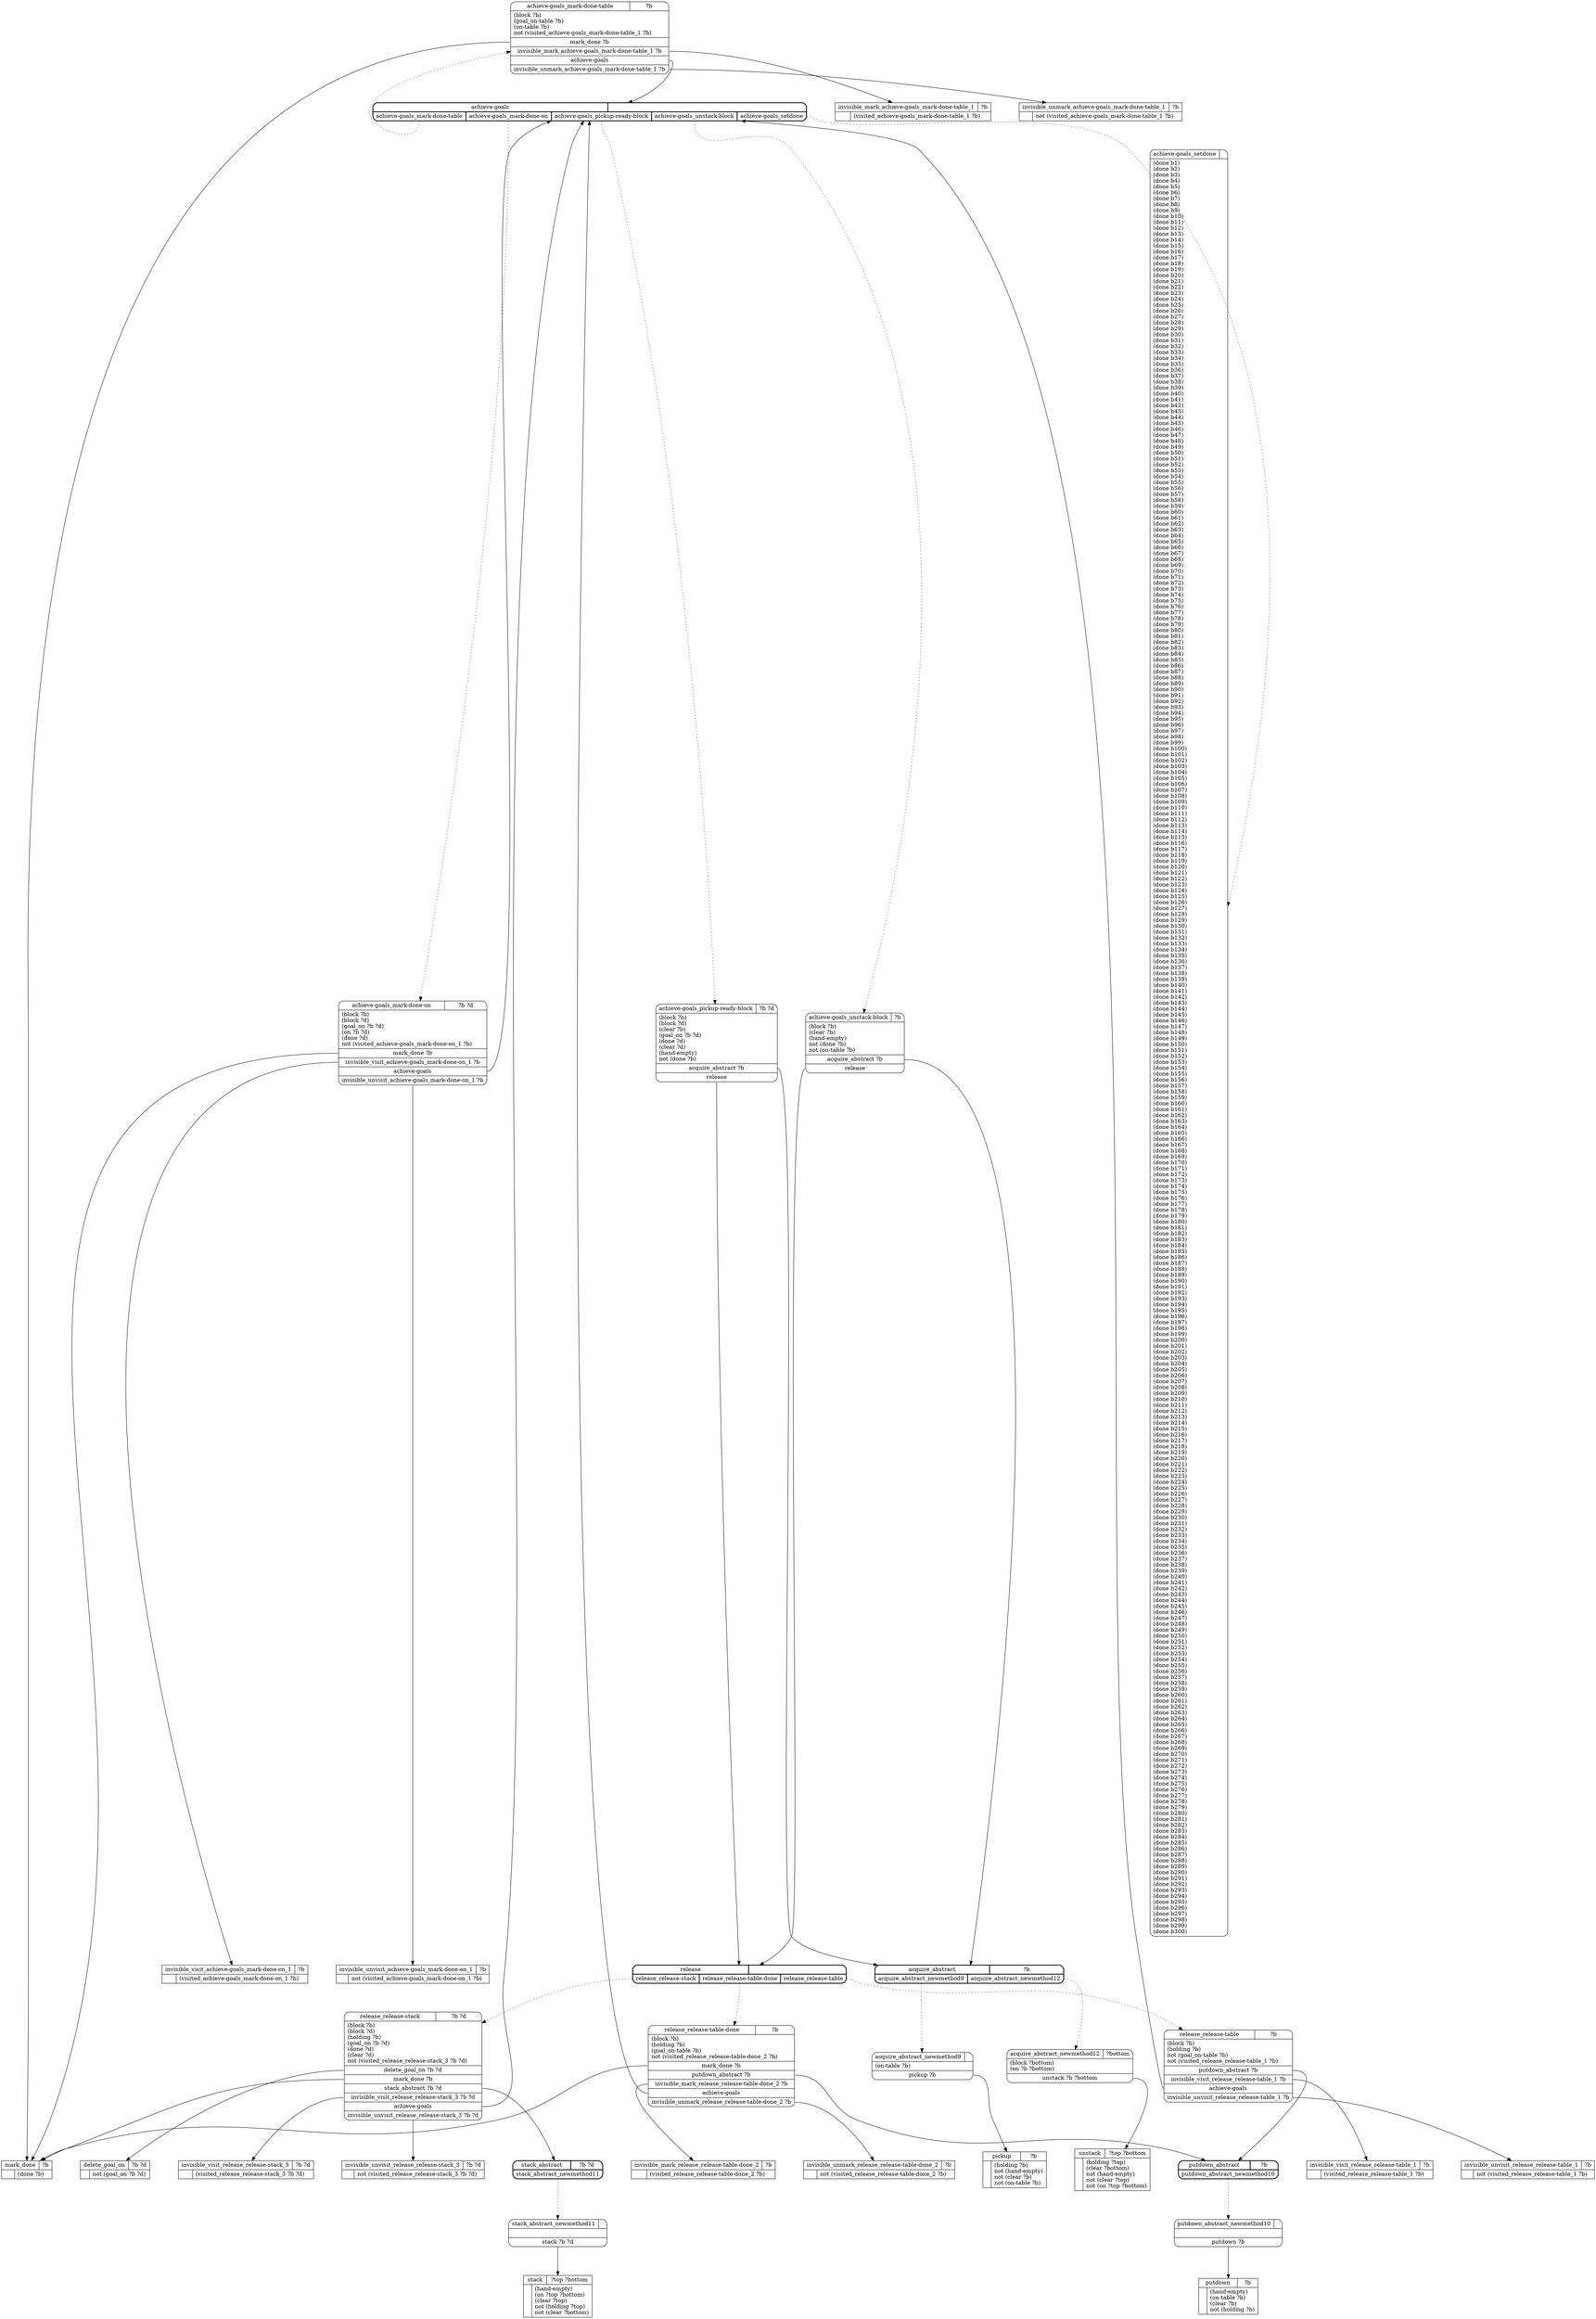 // Generated by Hype
digraph "blocks" {
  nodesep=1
  ranksep=1
  // Operators
  node [shape=record]
  "mark_done" [
    label="{{\N|?b}|{|(done ?b)\l}}"
  ]
  "delete_goal_on" [
    label="{{\N|?b ?d}|{|not (goal_on ?b ?d)\l}}"
  ]
  "pickup" [
    label="{{\N|?b}|{|(holding ?b)\lnot (hand-empty)\lnot (clear ?b)\lnot (on-table ?b)\l}}"
  ]
  "putdown" [
    label="{{\N|?b}|{|(hand-empty)\l(on-table ?b)\l(clear ?b)\lnot (holding ?b)\l}}"
  ]
  "stack" [
    label="{{\N|?top ?bottom}|{|(hand-empty)\l(on ?top ?bottom)\l(clear ?top)\lnot (holding ?top)\lnot (clear ?bottom)\l}}"
  ]
  "unstack" [
    label="{{\N|?top ?bottom}|{|(holding ?top)\l(clear ?bottom)\lnot (hand-empty)\lnot (clear ?top)\lnot (on ?top ?bottom)\l}}"
  ]
  "invisible_mark_achieve-goals_mark-done-table_1" [
    label="{{\N|?b}|{|(visited_achieve-goals_mark-done-table_1 ?b)\l}}"
  ]
  "invisible_unmark_achieve-goals_mark-done-table_1" [
    label="{{\N|?b}|{|not (visited_achieve-goals_mark-done-table_1 ?b)\l}}"
  ]
  "invisible_visit_achieve-goals_mark-done-on_1" [
    label="{{\N|?b}|{|(visited_achieve-goals_mark-done-on_1 ?b)\l}}"
  ]
  "invisible_unvisit_achieve-goals_mark-done-on_1" [
    label="{{\N|?b}|{|not (visited_achieve-goals_mark-done-on_1 ?b)\l}}"
  ]
  "invisible_visit_release_release-stack_3" [
    label="{{\N|?b ?d}|{|(visited_release_release-stack_3 ?b ?d)\l}}"
  ]
  "invisible_unvisit_release_release-stack_3" [
    label="{{\N|?b ?d}|{|not (visited_release_release-stack_3 ?b ?d)\l}}"
  ]
  "invisible_mark_release_release-table-done_2" [
    label="{{\N|?b}|{|(visited_release_release-table-done_2 ?b)\l}}"
  ]
  "invisible_unmark_release_release-table-done_2" [
    label="{{\N|?b}|{|not (visited_release_release-table-done_2 ?b)\l}}"
  ]
  "invisible_visit_release_release-table_1" [
    label="{{\N|?b}|{|(visited_release_release-table_1 ?b)\l}}"
  ]
  "invisible_unvisit_release_release-table_1" [
    label="{{\N|?b}|{|not (visited_release_release-table_1 ?b)\l}}"
  ]
  // Methods
  node [shape=Mrecord]
  "achieve-goals" [
    style=bold
    label="{{\N|}|{<0>achieve-goals_mark-done-table|<1>achieve-goals_mark-done-on|<2>achieve-goals_pickup-ready-block|<3>achieve-goals_unstack-block|<4>achieve-goals_setdone}}"
  ]
  "achieve-goals_mark-done-table" [
    label="{{\N|?b}|(block ?b)\l(goal_on-table ?b)\l(on-table ?b)\lnot (visited_achieve-goals_mark-done-table_1 ?b)\l|<0>mark_done ?b|<1>invisible_mark_achieve-goals_mark-done-table_1 ?b|<2>achieve-goals|<3>invisible_unmark_achieve-goals_mark-done-table_1 ?b}"
  ]
  "achieve-goals":0 -> "achieve-goals_mark-done-table" [style=dotted]
  "achieve-goals_mark-done-table":0 -> "mark_done"
  "achieve-goals_mark-done-table":1 -> "invisible_mark_achieve-goals_mark-done-table_1"
  "achieve-goals_mark-done-table":2 -> "achieve-goals"
  "achieve-goals_mark-done-table":3 -> "invisible_unmark_achieve-goals_mark-done-table_1"
  "achieve-goals_mark-done-on" [
    label="{{\N|?b ?d}|(block ?b)\l(block ?d)\l(goal_on ?b ?d)\l(on ?b ?d)\l(done ?d)\lnot (visited_achieve-goals_mark-done-on_1 ?b)\l|<0>mark_done ?b|<1>invisible_visit_achieve-goals_mark-done-on_1 ?b|<2>achieve-goals|<3>invisible_unvisit_achieve-goals_mark-done-on_1 ?b}"
  ]
  "achieve-goals":1 -> "achieve-goals_mark-done-on" [style=dotted]
  "achieve-goals_mark-done-on":0 -> "mark_done"
  "achieve-goals_mark-done-on":1 -> "invisible_visit_achieve-goals_mark-done-on_1"
  "achieve-goals_mark-done-on":2 -> "achieve-goals"
  "achieve-goals_mark-done-on":3 -> "invisible_unvisit_achieve-goals_mark-done-on_1"
  "achieve-goals_pickup-ready-block" [
    label="{{\N|?b ?d}|(block ?b)\l(block ?d)\l(clear ?b)\l(goal_on ?b ?d)\l(done ?d)\l(clear ?d)\l(hand-empty)\lnot (done ?b)\l|<0>acquire_abstract ?b|<1>release}"
  ]
  "achieve-goals":2 -> "achieve-goals_pickup-ready-block" [style=dotted]
  "achieve-goals_pickup-ready-block":0 -> "acquire_abstract"
  "achieve-goals_pickup-ready-block":1 -> "release"
  "achieve-goals_unstack-block" [
    label="{{\N|?b}|(block ?b)\l(clear ?b)\l(hand-empty)\lnot (done ?b)\lnot (on-table ?b)\l|<0>acquire_abstract ?b|<1>release}"
  ]
  "achieve-goals":3 -> "achieve-goals_unstack-block" [style=dotted]
  "achieve-goals_unstack-block":0 -> "acquire_abstract"
  "achieve-goals_unstack-block":1 -> "release"
  "achieve-goals_setdone" [
    label="{{\N|}|(done b1)\l(done b2)\l(done b3)\l(done b4)\l(done b5)\l(done b6)\l(done b7)\l(done b8)\l(done b9)\l(done b10)\l(done b11)\l(done b12)\l(done b13)\l(done b14)\l(done b15)\l(done b16)\l(done b17)\l(done b18)\l(done b19)\l(done b20)\l(done b21)\l(done b22)\l(done b23)\l(done b24)\l(done b25)\l(done b26)\l(done b27)\l(done b28)\l(done b29)\l(done b30)\l(done b31)\l(done b32)\l(done b33)\l(done b34)\l(done b35)\l(done b36)\l(done b37)\l(done b38)\l(done b39)\l(done b40)\l(done b41)\l(done b42)\l(done b43)\l(done b44)\l(done b45)\l(done b46)\l(done b47)\l(done b48)\l(done b49)\l(done b50)\l(done b51)\l(done b52)\l(done b53)\l(done b54)\l(done b55)\l(done b56)\l(done b57)\l(done b58)\l(done b59)\l(done b60)\l(done b61)\l(done b62)\l(done b63)\l(done b64)\l(done b65)\l(done b66)\l(done b67)\l(done b68)\l(done b69)\l(done b70)\l(done b71)\l(done b72)\l(done b73)\l(done b74)\l(done b75)\l(done b76)\l(done b77)\l(done b78)\l(done b79)\l(done b80)\l(done b81)\l(done b82)\l(done b83)\l(done b84)\l(done b85)\l(done b86)\l(done b87)\l(done b88)\l(done b89)\l(done b90)\l(done b91)\l(done b92)\l(done b93)\l(done b94)\l(done b95)\l(done b96)\l(done b97)\l(done b98)\l(done b99)\l(done b100)\l(done b101)\l(done b102)\l(done b103)\l(done b104)\l(done b105)\l(done b106)\l(done b107)\l(done b108)\l(done b109)\l(done b110)\l(done b111)\l(done b112)\l(done b113)\l(done b114)\l(done b115)\l(done b116)\l(done b117)\l(done b118)\l(done b119)\l(done b120)\l(done b121)\l(done b122)\l(done b123)\l(done b124)\l(done b125)\l(done b126)\l(done b127)\l(done b128)\l(done b129)\l(done b130)\l(done b131)\l(done b132)\l(done b133)\l(done b134)\l(done b135)\l(done b136)\l(done b137)\l(done b138)\l(done b139)\l(done b140)\l(done b141)\l(done b142)\l(done b143)\l(done b144)\l(done b145)\l(done b146)\l(done b147)\l(done b148)\l(done b149)\l(done b150)\l(done b151)\l(done b152)\l(done b153)\l(done b154)\l(done b155)\l(done b156)\l(done b157)\l(done b158)\l(done b159)\l(done b160)\l(done b161)\l(done b162)\l(done b163)\l(done b164)\l(done b165)\l(done b166)\l(done b167)\l(done b168)\l(done b169)\l(done b170)\l(done b171)\l(done b172)\l(done b173)\l(done b174)\l(done b175)\l(done b176)\l(done b177)\l(done b178)\l(done b179)\l(done b180)\l(done b181)\l(done b182)\l(done b183)\l(done b184)\l(done b185)\l(done b186)\l(done b187)\l(done b188)\l(done b189)\l(done b190)\l(done b191)\l(done b192)\l(done b193)\l(done b194)\l(done b195)\l(done b196)\l(done b197)\l(done b198)\l(done b199)\l(done b200)\l(done b201)\l(done b202)\l(done b203)\l(done b204)\l(done b205)\l(done b206)\l(done b207)\l(done b208)\l(done b209)\l(done b210)\l(done b211)\l(done b212)\l(done b213)\l(done b214)\l(done b215)\l(done b216)\l(done b217)\l(done b218)\l(done b219)\l(done b220)\l(done b221)\l(done b222)\l(done b223)\l(done b224)\l(done b225)\l(done b226)\l(done b227)\l(done b228)\l(done b229)\l(done b230)\l(done b231)\l(done b232)\l(done b233)\l(done b234)\l(done b235)\l(done b236)\l(done b237)\l(done b238)\l(done b239)\l(done b240)\l(done b241)\l(done b242)\l(done b243)\l(done b244)\l(done b245)\l(done b246)\l(done b247)\l(done b248)\l(done b249)\l(done b250)\l(done b251)\l(done b252)\l(done b253)\l(done b254)\l(done b255)\l(done b256)\l(done b257)\l(done b258)\l(done b259)\l(done b260)\l(done b261)\l(done b262)\l(done b263)\l(done b264)\l(done b265)\l(done b266)\l(done b267)\l(done b268)\l(done b269)\l(done b270)\l(done b271)\l(done b272)\l(done b273)\l(done b274)\l(done b275)\l(done b276)\l(done b277)\l(done b278)\l(done b279)\l(done b280)\l(done b281)\l(done b282)\l(done b283)\l(done b284)\l(done b285)\l(done b286)\l(done b287)\l(done b288)\l(done b289)\l(done b290)\l(done b291)\l(done b292)\l(done b293)\l(done b294)\l(done b295)\l(done b296)\l(done b297)\l(done b298)\l(done b299)\l(done b300)\l}"
  ]
  "achieve-goals":4 -> "achieve-goals_setdone" [style=dotted]
  "release" [
    style=bold
    label="{{\N|}|{<0>release_release-stack|<1>release_release-table-done|<2>release_release-table}}"
  ]
  "release_release-stack" [
    label="{{\N|?b ?d}|(block ?b)\l(block ?d)\l(holding ?b)\l(goal_on ?b ?d)\l(done ?d)\l(clear ?d)\lnot (visited_release_release-stack_3 ?b ?d)\l|<0>delete_goal_on ?b ?d|<1>mark_done ?b|<2>stack_abstract ?b ?d|<3>invisible_visit_release_release-stack_3 ?b ?d|<4>achieve-goals|<5>invisible_unvisit_release_release-stack_3 ?b ?d}"
  ]
  "release":0 -> "release_release-stack" [style=dotted]
  "release_release-stack":0 -> "delete_goal_on"
  "release_release-stack":1 -> "mark_done"
  "release_release-stack":2 -> "stack_abstract"
  "release_release-stack":3 -> "invisible_visit_release_release-stack_3"
  "release_release-stack":4 -> "achieve-goals"
  "release_release-stack":5 -> "invisible_unvisit_release_release-stack_3"
  "release_release-table-done" [
    label="{{\N|?b}|(block ?b)\l(holding ?b)\l(goal_on-table ?b)\lnot (visited_release_release-table-done_2 ?b)\l|<0>mark_done ?b|<1>putdown_abstract ?b|<2>invisible_mark_release_release-table-done_2 ?b|<3>achieve-goals|<4>invisible_unmark_release_release-table-done_2 ?b}"
  ]
  "release":1 -> "release_release-table-done" [style=dotted]
  "release_release-table-done":0 -> "mark_done"
  "release_release-table-done":1 -> "putdown_abstract"
  "release_release-table-done":2 -> "invisible_mark_release_release-table-done_2"
  "release_release-table-done":3 -> "achieve-goals"
  "release_release-table-done":4 -> "invisible_unmark_release_release-table-done_2"
  "release_release-table" [
    label="{{\N|?b}|(block ?b)\l(holding ?b)\lnot (goal_on-table ?b)\lnot (visited_release_release-table_1 ?b)\l|<0>putdown_abstract ?b|<1>invisible_visit_release_release-table_1 ?b|<2>achieve-goals|<3>invisible_unvisit_release_release-table_1 ?b}"
  ]
  "release":2 -> "release_release-table" [style=dotted]
  "release_release-table":0 -> "putdown_abstract"
  "release_release-table":1 -> "invisible_visit_release_release-table_1"
  "release_release-table":2 -> "achieve-goals"
  "release_release-table":3 -> "invisible_unvisit_release_release-table_1"
  "putdown_abstract" [
    style=bold
    label="{{\N|?b}|{<0>putdown_abstract_newmethod10}}"
  ]
  "putdown_abstract_newmethod10" [
    label="{{\N|}||<0>putdown ?b}"
  ]
  "putdown_abstract":0 -> "putdown_abstract_newmethod10" [style=dotted]
  "putdown_abstract_newmethod10":0 -> "putdown"
  "stack_abstract" [
    style=bold
    label="{{\N|?b ?d}|{<0>stack_abstract_newmethod11}}"
  ]
  "stack_abstract_newmethod11" [
    label="{{\N|}||<0>stack ?b ?d}"
  ]
  "stack_abstract":0 -> "stack_abstract_newmethod11" [style=dotted]
  "stack_abstract_newmethod11":0 -> "stack"
  "acquire_abstract" [
    style=bold
    label="{{\N|?b}|{<0>acquire_abstract_newmethod9|<1>acquire_abstract_newmethod12}}"
  ]
  "acquire_abstract_newmethod9" [
    label="{{\N|}|(on-table ?b)\l|<0>pickup ?b}"
  ]
  "acquire_abstract":0 -> "acquire_abstract_newmethod9" [style=dotted]
  "acquire_abstract_newmethod9":0 -> "pickup"
  "acquire_abstract_newmethod12" [
    label="{{\N|?bottom}|(block ?bottom)\l(on ?b ?bottom)\l|<0>unstack ?b ?bottom}"
  ]
  "acquire_abstract":1 -> "acquire_abstract_newmethod12" [style=dotted]
  "acquire_abstract_newmethod12":0 -> "unstack"
}